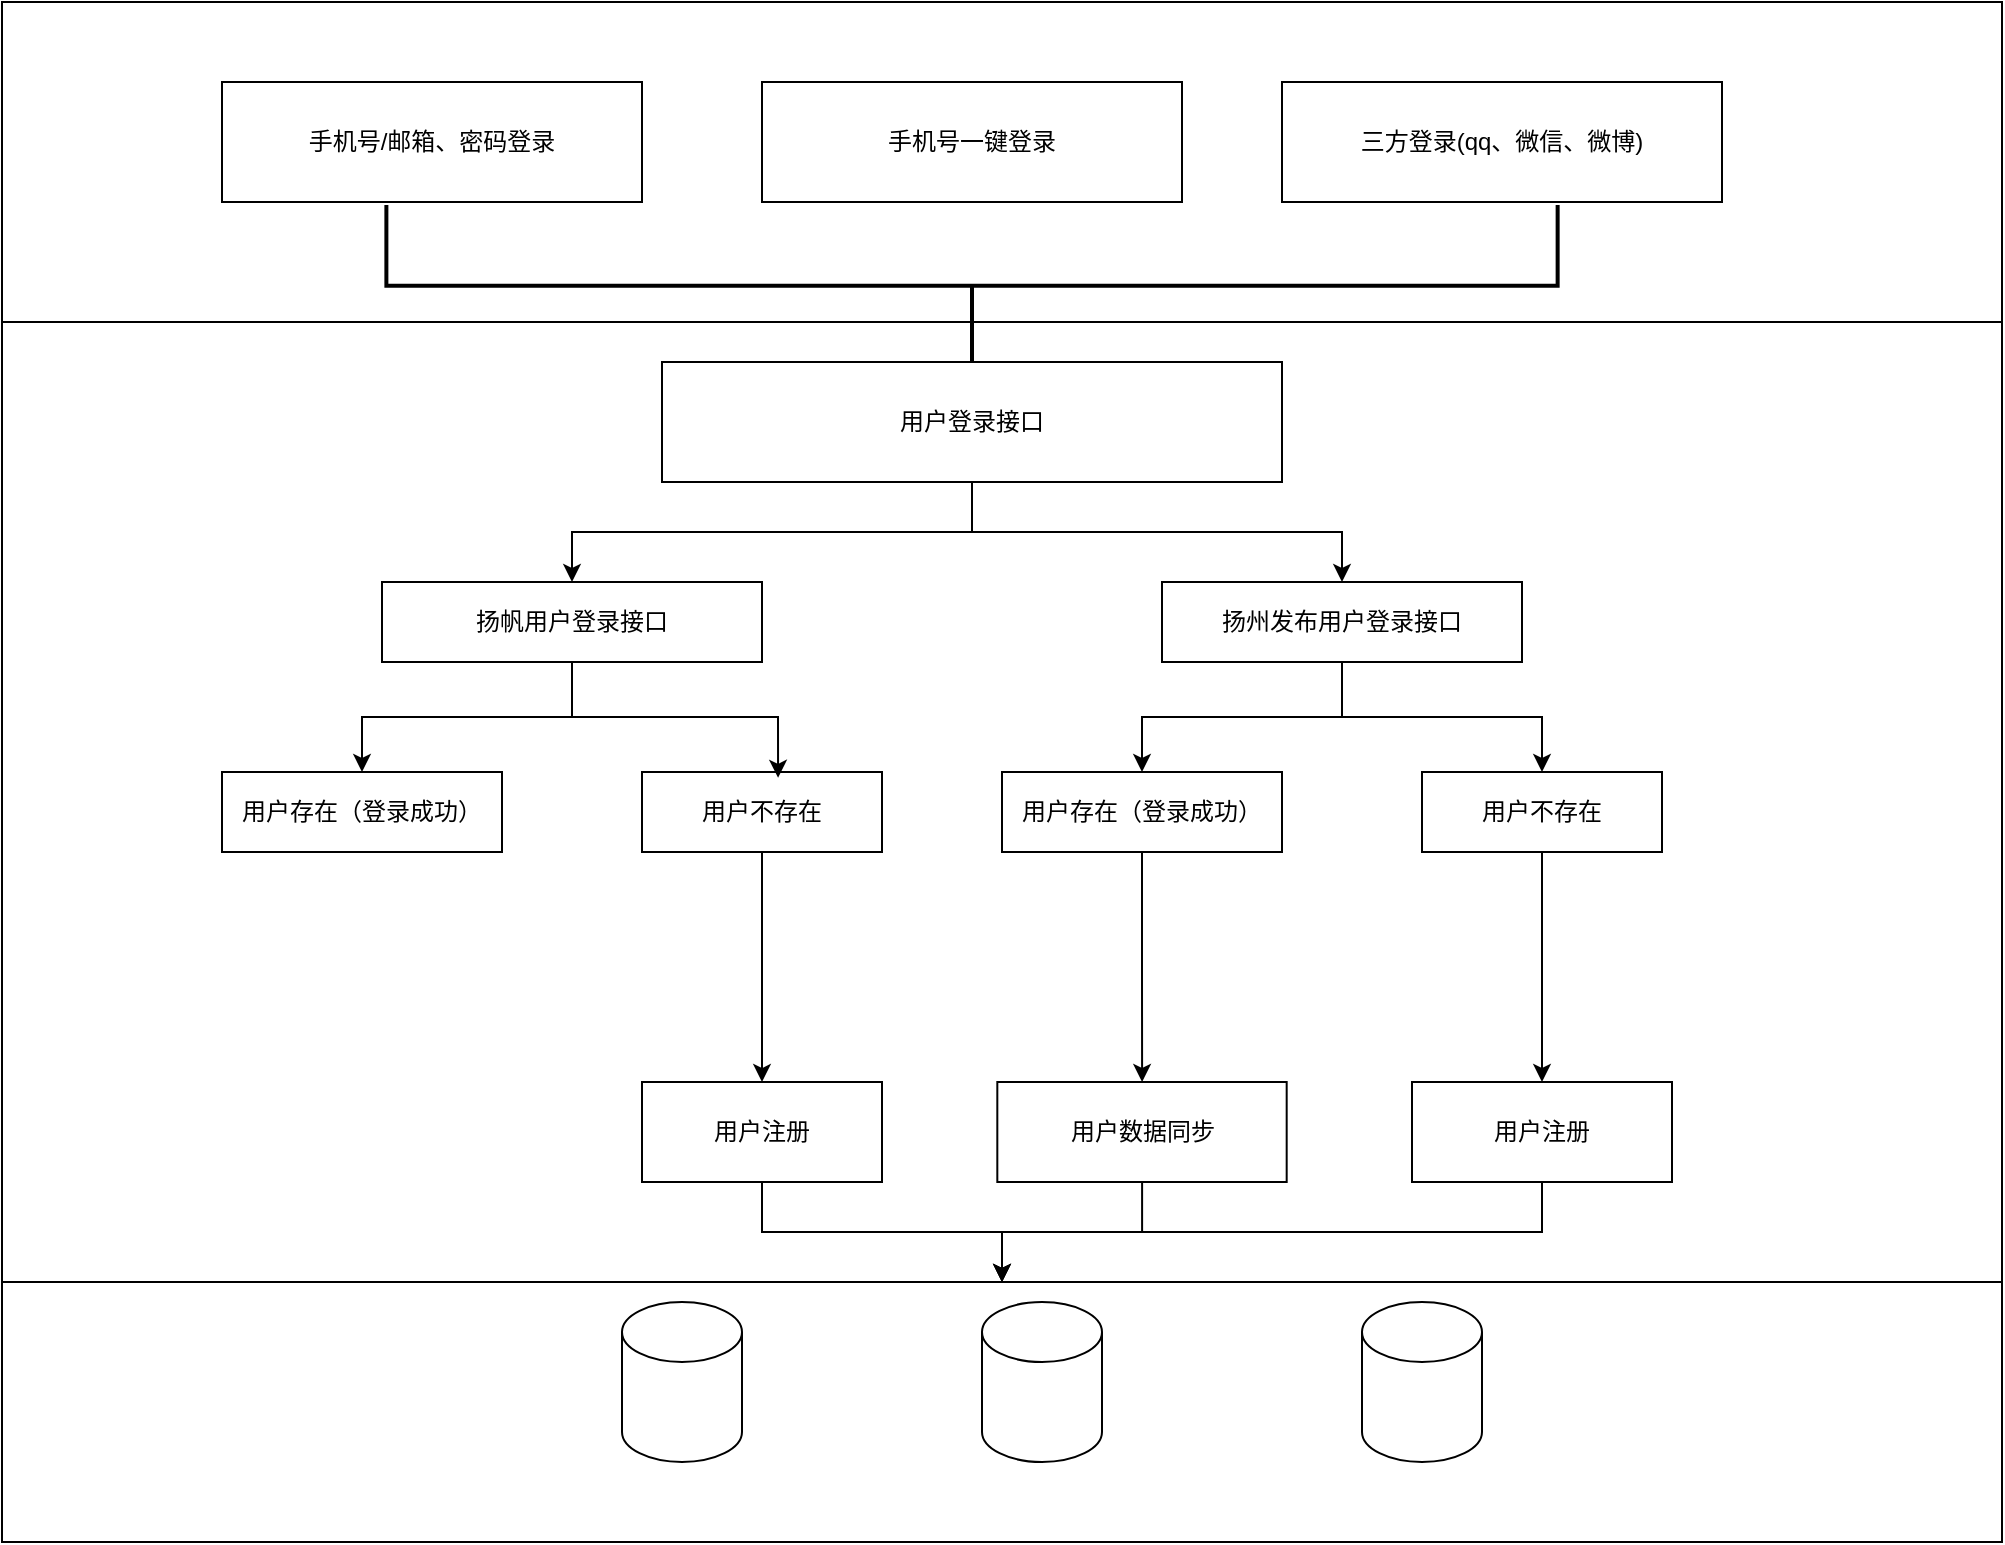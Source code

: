<mxfile version="27.1.1">
  <diagram name="Page-1" id="c7488fd3-1785-93aa-aadb-54a6760d102a">
    <mxGraphModel dx="1042" dy="630" grid="1" gridSize="10" guides="1" tooltips="1" connect="1" arrows="1" fold="1" page="1" pageScale="1" pageWidth="1100" pageHeight="850" background="#ffffff" math="0" shadow="0">
      <root>
        <mxCell id="0" />
        <mxCell id="1" parent="0" />
        <mxCell id="lfPdQ3ZHWV3x0kOP0yHL-1" value="" style="rounded=0;whiteSpace=wrap;html=1;" vertex="1" parent="1">
          <mxGeometry x="40" y="40" width="1000" height="770" as="geometry" />
        </mxCell>
        <mxCell id="lfPdQ3ZHWV3x0kOP0yHL-4" value="" style="rounded=0;whiteSpace=wrap;html=1;" vertex="1" parent="1">
          <mxGeometry x="40" y="40" width="1000" height="160" as="geometry" />
        </mxCell>
        <mxCell id="lfPdQ3ZHWV3x0kOP0yHL-5" value="手机号/邮箱、密码登录" style="rounded=0;whiteSpace=wrap;html=1;" vertex="1" parent="1">
          <mxGeometry x="150" y="80" width="210" height="60" as="geometry" />
        </mxCell>
        <mxCell id="lfPdQ3ZHWV3x0kOP0yHL-6" value="手机号一键登录" style="rounded=0;whiteSpace=wrap;html=1;" vertex="1" parent="1">
          <mxGeometry x="420" y="80" width="210" height="60" as="geometry" />
        </mxCell>
        <mxCell id="lfPdQ3ZHWV3x0kOP0yHL-7" value="三方登录(qq、微信、微博)" style="rounded=0;whiteSpace=wrap;html=1;" vertex="1" parent="1">
          <mxGeometry x="680" y="80" width="220" height="60" as="geometry" />
        </mxCell>
        <mxCell id="lfPdQ3ZHWV3x0kOP0yHL-11" value="" style="strokeWidth=2;html=1;shape=mxgraph.flowchart.annotation_2;align=left;labelPosition=right;pointerEvents=1;rotation=-90;" vertex="1" parent="1">
          <mxGeometry x="484.69" y="-110.94" width="80.63" height="585.63" as="geometry" />
        </mxCell>
        <mxCell id="lfPdQ3ZHWV3x0kOP0yHL-17" style="edgeStyle=orthogonalEdgeStyle;rounded=0;orthogonalLoop=1;jettySize=auto;html=1;" edge="1" parent="1" source="lfPdQ3ZHWV3x0kOP0yHL-12" target="lfPdQ3ZHWV3x0kOP0yHL-13">
          <mxGeometry relative="1" as="geometry" />
        </mxCell>
        <mxCell id="lfPdQ3ZHWV3x0kOP0yHL-18" style="edgeStyle=orthogonalEdgeStyle;rounded=0;orthogonalLoop=1;jettySize=auto;html=1;" edge="1" parent="1" source="lfPdQ3ZHWV3x0kOP0yHL-12" target="lfPdQ3ZHWV3x0kOP0yHL-14">
          <mxGeometry relative="1" as="geometry" />
        </mxCell>
        <mxCell id="lfPdQ3ZHWV3x0kOP0yHL-12" value="用户登录接口" style="rounded=0;whiteSpace=wrap;html=1;" vertex="1" parent="1">
          <mxGeometry x="370" y="220" width="310" height="60" as="geometry" />
        </mxCell>
        <mxCell id="lfPdQ3ZHWV3x0kOP0yHL-24" style="edgeStyle=orthogonalEdgeStyle;rounded=0;orthogonalLoop=1;jettySize=auto;html=1;" edge="1" parent="1" source="lfPdQ3ZHWV3x0kOP0yHL-13" target="lfPdQ3ZHWV3x0kOP0yHL-20">
          <mxGeometry relative="1" as="geometry" />
        </mxCell>
        <mxCell id="lfPdQ3ZHWV3x0kOP0yHL-13" value="扬帆用户登录接口" style="rounded=0;whiteSpace=wrap;html=1;" vertex="1" parent="1">
          <mxGeometry x="230" y="330" width="190" height="40" as="geometry" />
        </mxCell>
        <mxCell id="lfPdQ3ZHWV3x0kOP0yHL-29" style="edgeStyle=orthogonalEdgeStyle;rounded=0;orthogonalLoop=1;jettySize=auto;html=1;" edge="1" parent="1" source="lfPdQ3ZHWV3x0kOP0yHL-14" target="lfPdQ3ZHWV3x0kOP0yHL-27">
          <mxGeometry relative="1" as="geometry" />
        </mxCell>
        <mxCell id="lfPdQ3ZHWV3x0kOP0yHL-30" style="edgeStyle=orthogonalEdgeStyle;rounded=0;orthogonalLoop=1;jettySize=auto;html=1;" edge="1" parent="1" source="lfPdQ3ZHWV3x0kOP0yHL-14" target="lfPdQ3ZHWV3x0kOP0yHL-28">
          <mxGeometry relative="1" as="geometry" />
        </mxCell>
        <mxCell id="lfPdQ3ZHWV3x0kOP0yHL-14" value="扬州发布用户登录接口" style="rounded=0;whiteSpace=wrap;html=1;" vertex="1" parent="1">
          <mxGeometry x="620" y="330" width="180" height="40" as="geometry" />
        </mxCell>
        <mxCell id="lfPdQ3ZHWV3x0kOP0yHL-20" value="用户存在（登录成功）" style="rounded=0;whiteSpace=wrap;html=1;" vertex="1" parent="1">
          <mxGeometry x="150" y="425" width="140" height="40" as="geometry" />
        </mxCell>
        <mxCell id="lfPdQ3ZHWV3x0kOP0yHL-34" style="edgeStyle=orthogonalEdgeStyle;rounded=0;orthogonalLoop=1;jettySize=auto;html=1;" edge="1" parent="1" source="lfPdQ3ZHWV3x0kOP0yHL-21" target="lfPdQ3ZHWV3x0kOP0yHL-32">
          <mxGeometry relative="1" as="geometry" />
        </mxCell>
        <mxCell id="lfPdQ3ZHWV3x0kOP0yHL-21" value="用户不存在" style="rounded=0;whiteSpace=wrap;html=1;" vertex="1" parent="1">
          <mxGeometry x="360" y="425" width="120" height="40" as="geometry" />
        </mxCell>
        <mxCell id="lfPdQ3ZHWV3x0kOP0yHL-26" style="edgeStyle=orthogonalEdgeStyle;rounded=0;orthogonalLoop=1;jettySize=auto;html=1;entryX=0.567;entryY=0.073;entryDx=0;entryDy=0;entryPerimeter=0;" edge="1" parent="1" source="lfPdQ3ZHWV3x0kOP0yHL-13" target="lfPdQ3ZHWV3x0kOP0yHL-21">
          <mxGeometry relative="1" as="geometry" />
        </mxCell>
        <mxCell id="lfPdQ3ZHWV3x0kOP0yHL-35" style="edgeStyle=orthogonalEdgeStyle;rounded=0;orthogonalLoop=1;jettySize=auto;html=1;" edge="1" parent="1" source="lfPdQ3ZHWV3x0kOP0yHL-27" target="lfPdQ3ZHWV3x0kOP0yHL-33">
          <mxGeometry relative="1" as="geometry" />
        </mxCell>
        <mxCell id="lfPdQ3ZHWV3x0kOP0yHL-27" value="用户存在（登录成功）" style="rounded=0;whiteSpace=wrap;html=1;" vertex="1" parent="1">
          <mxGeometry x="540" y="425" width="140" height="40" as="geometry" />
        </mxCell>
        <mxCell id="lfPdQ3ZHWV3x0kOP0yHL-44" style="edgeStyle=orthogonalEdgeStyle;rounded=0;orthogonalLoop=1;jettySize=auto;html=1;" edge="1" parent="1" source="lfPdQ3ZHWV3x0kOP0yHL-28" target="lfPdQ3ZHWV3x0kOP0yHL-43">
          <mxGeometry relative="1" as="geometry" />
        </mxCell>
        <mxCell id="lfPdQ3ZHWV3x0kOP0yHL-28" value="用户不存在" style="rounded=0;whiteSpace=wrap;html=1;" vertex="1" parent="1">
          <mxGeometry x="750" y="425" width="120" height="40" as="geometry" />
        </mxCell>
        <mxCell id="lfPdQ3ZHWV3x0kOP0yHL-45" style="edgeStyle=orthogonalEdgeStyle;rounded=0;orthogonalLoop=1;jettySize=auto;html=1;" edge="1" parent="1" source="lfPdQ3ZHWV3x0kOP0yHL-32" target="lfPdQ3ZHWV3x0kOP0yHL-39">
          <mxGeometry relative="1" as="geometry" />
        </mxCell>
        <mxCell id="lfPdQ3ZHWV3x0kOP0yHL-32" value="用户注册" style="rounded=0;whiteSpace=wrap;html=1;" vertex="1" parent="1">
          <mxGeometry x="360" y="580" width="120" height="50" as="geometry" />
        </mxCell>
        <mxCell id="lfPdQ3ZHWV3x0kOP0yHL-46" style="edgeStyle=orthogonalEdgeStyle;rounded=0;orthogonalLoop=1;jettySize=auto;html=1;" edge="1" parent="1" source="lfPdQ3ZHWV3x0kOP0yHL-33" target="lfPdQ3ZHWV3x0kOP0yHL-39">
          <mxGeometry relative="1" as="geometry" />
        </mxCell>
        <mxCell id="lfPdQ3ZHWV3x0kOP0yHL-33" value="用户数据同步" style="rounded=0;whiteSpace=wrap;html=1;" vertex="1" parent="1">
          <mxGeometry x="537.66" y="580" width="144.68" height="50" as="geometry" />
        </mxCell>
        <mxCell id="lfPdQ3ZHWV3x0kOP0yHL-39" value="" style="rounded=0;whiteSpace=wrap;html=1;" vertex="1" parent="1">
          <mxGeometry x="40" y="680" width="1000" height="130" as="geometry" />
        </mxCell>
        <mxCell id="lfPdQ3ZHWV3x0kOP0yHL-40" value="" style="shape=cylinder3;whiteSpace=wrap;html=1;boundedLbl=1;backgroundOutline=1;size=15;" vertex="1" parent="1">
          <mxGeometry x="350" y="690" width="60" height="80" as="geometry" />
        </mxCell>
        <mxCell id="lfPdQ3ZHWV3x0kOP0yHL-41" value="" style="shape=cylinder3;whiteSpace=wrap;html=1;boundedLbl=1;backgroundOutline=1;size=15;" vertex="1" parent="1">
          <mxGeometry x="530" y="690" width="60" height="80" as="geometry" />
        </mxCell>
        <mxCell id="lfPdQ3ZHWV3x0kOP0yHL-42" value="" style="shape=cylinder3;whiteSpace=wrap;html=1;boundedLbl=1;backgroundOutline=1;size=15;" vertex="1" parent="1">
          <mxGeometry x="720" y="690" width="60" height="80" as="geometry" />
        </mxCell>
        <mxCell id="lfPdQ3ZHWV3x0kOP0yHL-47" style="edgeStyle=orthogonalEdgeStyle;rounded=0;orthogonalLoop=1;jettySize=auto;html=1;entryX=0.5;entryY=0;entryDx=0;entryDy=0;" edge="1" parent="1" source="lfPdQ3ZHWV3x0kOP0yHL-43" target="lfPdQ3ZHWV3x0kOP0yHL-39">
          <mxGeometry relative="1" as="geometry" />
        </mxCell>
        <mxCell id="lfPdQ3ZHWV3x0kOP0yHL-43" value="用户注册" style="rounded=0;whiteSpace=wrap;html=1;" vertex="1" parent="1">
          <mxGeometry x="745" y="580" width="130" height="50" as="geometry" />
        </mxCell>
      </root>
    </mxGraphModel>
  </diagram>
</mxfile>
